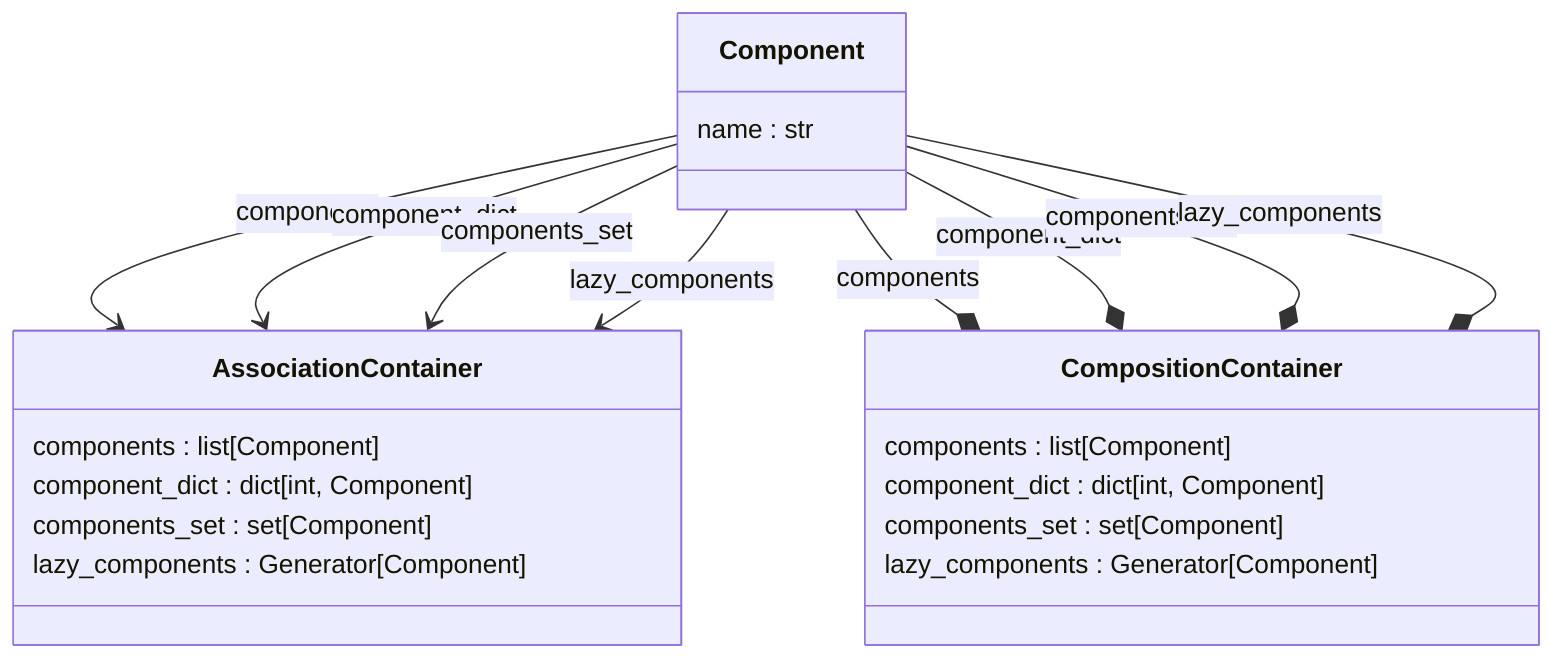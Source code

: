 classDiagram
  class Component {
    name : str
  }
  class AssociationContainer {
    components : list[Component]
    component_dict : dict[int, Component]
    components_set : set[Component]
    lazy_components : Generator[Component]
  }
  class CompositionContainer {
    components : list[Component]
    component_dict : dict[int, Component]
    components_set : set[Component]
    lazy_components : Generator[Component]
  }
  Component --> AssociationContainer : components
  Component --> AssociationContainer : component_dict
  Component --> AssociationContainer : components_set
  Component --> AssociationContainer : lazy_components
  Component --* CompositionContainer : components
  Component --* CompositionContainer : component_dict
  Component --* CompositionContainer : components_set
  Component --* CompositionContainer : lazy_components